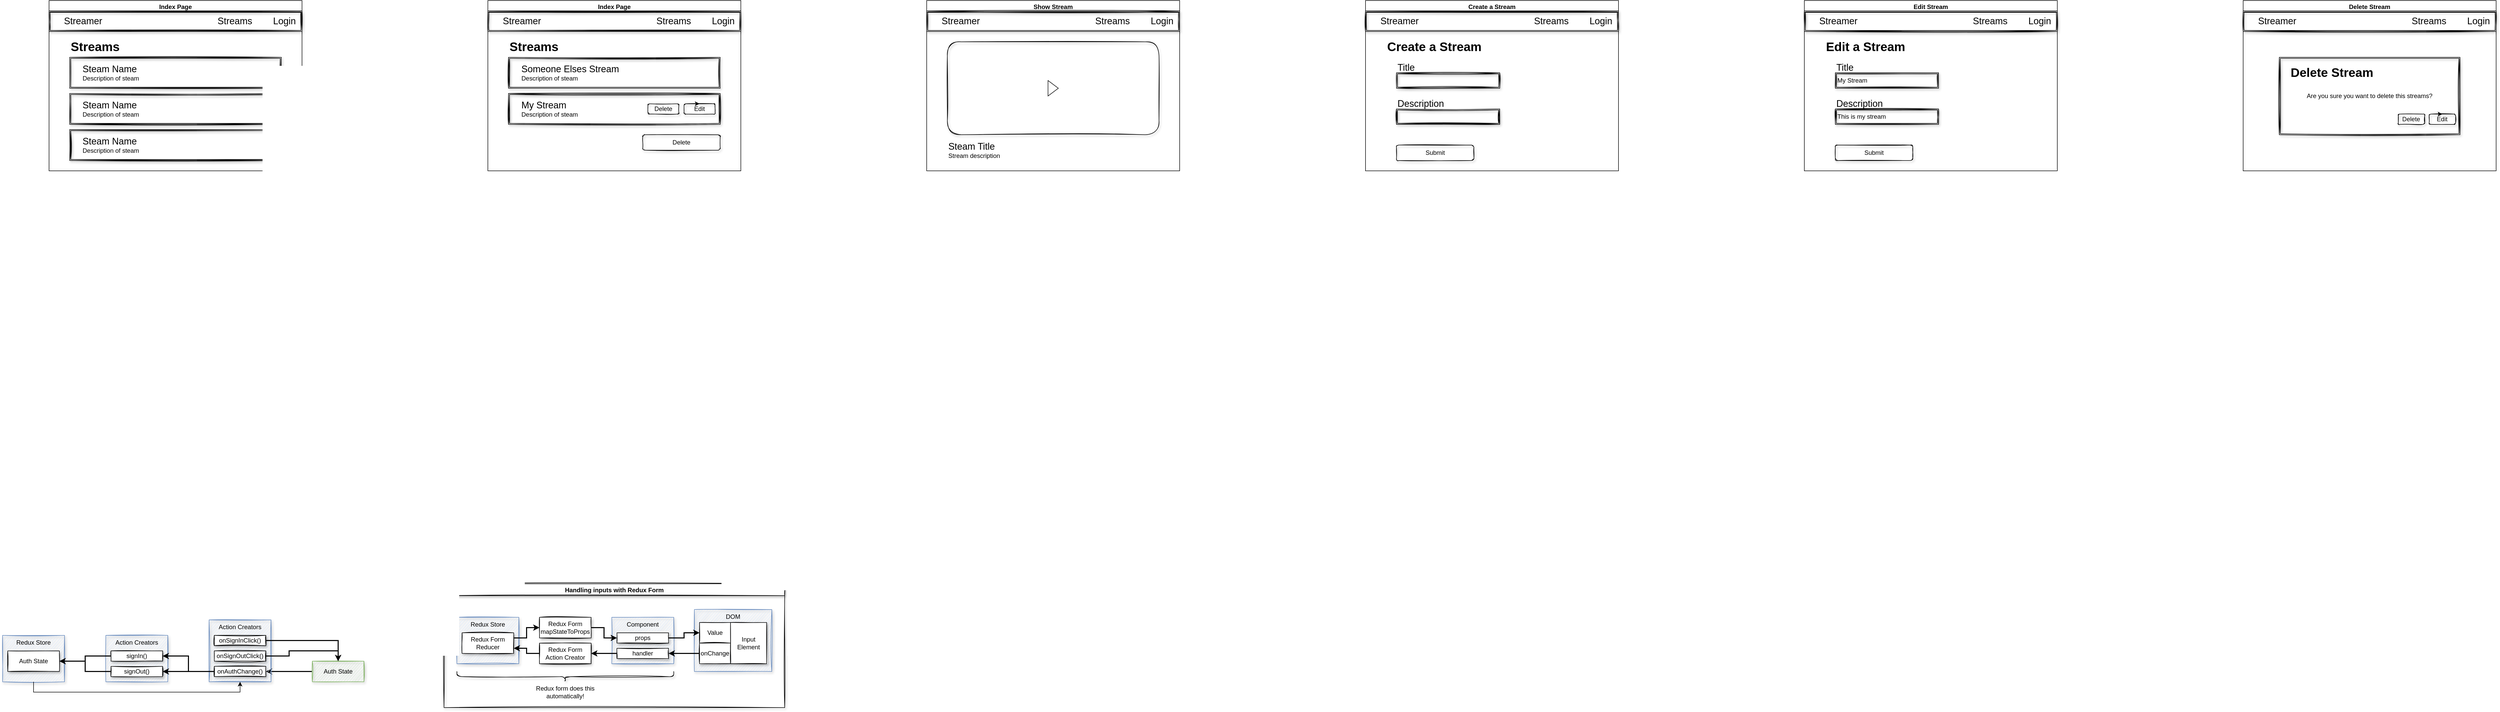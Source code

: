 <mxfile version="13.5.8" type="github">
  <diagram id="-_rbKGu9ZdzDljOK5gZk" name="Page-1">
    <mxGraphModel dx="5263" dy="5713" grid="1" gridSize="10" guides="1" tooltips="1" connect="1" arrows="1" fold="1" page="1" pageScale="1" pageWidth="850" pageHeight="1100" math="0" shadow="0">
      <root>
        <mxCell id="0" />
        <mxCell id="1" parent="0" />
        <mxCell id="Z7AHAnGh2ZLHhxxVjMd0-1" value="Index Page" style="swimlane;" parent="1" vertex="1">
          <mxGeometry x="-670" width="490" height="330" as="geometry" />
        </mxCell>
        <mxCell id="Z7AHAnGh2ZLHhxxVjMd0-26" value="" style="group;shadow=1;sketch=1;" parent="Z7AHAnGh2ZLHhxxVjMd0-1" vertex="1" connectable="0">
          <mxGeometry y="20" width="490" height="40" as="geometry" />
        </mxCell>
        <mxCell id="Z7AHAnGh2ZLHhxxVjMd0-27" value="" style="shape=ext;double=1;rounded=0;whiteSpace=wrap;html=1;sketch=1;fillColor=none;shadow=1;" parent="Z7AHAnGh2ZLHhxxVjMd0-26" vertex="1">
          <mxGeometry width="490" height="40" as="geometry" />
        </mxCell>
        <mxCell id="Z7AHAnGh2ZLHhxxVjMd0-28" value="&lt;font style=&quot;font-size: 18px&quot;&gt;Streamer&lt;/font&gt;" style="text;html=1;strokeColor=none;fillColor=none;align=left;verticalAlign=middle;whiteSpace=wrap;rounded=0;sketch=1;" parent="Z7AHAnGh2ZLHhxxVjMd0-26" vertex="1">
          <mxGeometry x="27.22" y="13.33" width="82.78" height="13.33" as="geometry" />
        </mxCell>
        <mxCell id="Z7AHAnGh2ZLHhxxVjMd0-29" value="&lt;font style=&quot;font-size: 18px&quot;&gt;Streams&lt;/font&gt;" style="text;html=1;strokeColor=none;fillColor=none;align=center;verticalAlign=middle;whiteSpace=wrap;rounded=0;sketch=1;" parent="Z7AHAnGh2ZLHhxxVjMd0-26" vertex="1">
          <mxGeometry x="320" y="13.33" width="80" height="13.33" as="geometry" />
        </mxCell>
        <mxCell id="Z7AHAnGh2ZLHhxxVjMd0-30" value="&lt;font style=&quot;font-size: 18px&quot;&gt;Login&lt;/font&gt;" style="text;html=1;strokeColor=none;fillColor=none;align=right;verticalAlign=middle;whiteSpace=wrap;rounded=0;sketch=1;" parent="Z7AHAnGh2ZLHhxxVjMd0-26" vertex="1">
          <mxGeometry x="400" y="13.33" width="80" height="13.33" as="geometry" />
        </mxCell>
        <mxCell id="Z7AHAnGh2ZLHhxxVjMd0-5" value="Streams" style="text;strokeColor=none;fillColor=none;html=1;fontSize=24;fontStyle=1;verticalAlign=middle;align=left;rounded=1;sketch=1;" parent="Z7AHAnGh2ZLHhxxVjMd0-1" vertex="1">
          <mxGeometry x="40" y="70" width="100" height="40" as="geometry" />
        </mxCell>
        <mxCell id="Z7AHAnGh2ZLHhxxVjMd0-8" value="" style="group;shadow=1;sketch=1;" parent="Z7AHAnGh2ZLHhxxVjMd0-1" vertex="1" connectable="0">
          <mxGeometry x="40" y="110" width="410" height="60" as="geometry" />
        </mxCell>
        <mxCell id="Z7AHAnGh2ZLHhxxVjMd0-4" value="" style="shape=ext;double=1;rounded=0;whiteSpace=wrap;html=1;sketch=1;fillColor=none;shadow=1;" parent="Z7AHAnGh2ZLHhxxVjMd0-8" vertex="1">
          <mxGeometry width="410" height="60" as="geometry" />
        </mxCell>
        <mxCell id="Z7AHAnGh2ZLHhxxVjMd0-7" value="&lt;font style=&quot;font-size: 18px&quot;&gt;Steam Name&lt;/font&gt;&lt;br&gt;Description of steam" style="text;html=1;strokeColor=none;fillColor=none;align=left;verticalAlign=middle;whiteSpace=wrap;rounded=0;sketch=1;" parent="Z7AHAnGh2ZLHhxxVjMd0-8" vertex="1">
          <mxGeometry x="22.778" y="20" width="136.667" height="20" as="geometry" />
        </mxCell>
        <mxCell id="Z7AHAnGh2ZLHhxxVjMd0-12" value="" style="group;shadow=1;sketch=1;" parent="Z7AHAnGh2ZLHhxxVjMd0-1" vertex="1" connectable="0">
          <mxGeometry x="40" y="180" width="410" height="60" as="geometry" />
        </mxCell>
        <mxCell id="Z7AHAnGh2ZLHhxxVjMd0-13" value="" style="shape=ext;double=1;rounded=0;whiteSpace=wrap;html=1;sketch=1;fillColor=none;shadow=1;" parent="Z7AHAnGh2ZLHhxxVjMd0-12" vertex="1">
          <mxGeometry width="410" height="60" as="geometry" />
        </mxCell>
        <mxCell id="Z7AHAnGh2ZLHhxxVjMd0-14" value="&lt;font style=&quot;font-size: 18px&quot;&gt;Steam Name&lt;/font&gt;&lt;br&gt;Description of steam" style="text;html=1;strokeColor=none;fillColor=none;align=left;verticalAlign=middle;whiteSpace=wrap;rounded=0;sketch=1;" parent="Z7AHAnGh2ZLHhxxVjMd0-12" vertex="1">
          <mxGeometry x="22.778" y="20" width="136.667" height="20" as="geometry" />
        </mxCell>
        <mxCell id="Z7AHAnGh2ZLHhxxVjMd0-23" value="" style="group;shadow=1;sketch=1;" parent="Z7AHAnGh2ZLHhxxVjMd0-1" vertex="1" connectable="0">
          <mxGeometry x="40" y="250" width="410" height="60" as="geometry" />
        </mxCell>
        <mxCell id="Z7AHAnGh2ZLHhxxVjMd0-24" value="" style="shape=ext;double=1;rounded=0;whiteSpace=wrap;html=1;sketch=1;fillColor=none;shadow=1;" parent="Z7AHAnGh2ZLHhxxVjMd0-23" vertex="1">
          <mxGeometry width="410" height="60" as="geometry" />
        </mxCell>
        <mxCell id="Z7AHAnGh2ZLHhxxVjMd0-25" value="&lt;font style=&quot;font-size: 18px&quot;&gt;Steam Name&lt;/font&gt;&lt;br&gt;Description of steam" style="text;html=1;strokeColor=none;fillColor=none;align=left;verticalAlign=middle;whiteSpace=wrap;rounded=0;sketch=1;" parent="Z7AHAnGh2ZLHhxxVjMd0-23" vertex="1">
          <mxGeometry x="22.778" y="20" width="136.667" height="20" as="geometry" />
        </mxCell>
        <mxCell id="Z7AHAnGh2ZLHhxxVjMd0-32" value="Show Stream" style="swimlane;" parent="1" vertex="1">
          <mxGeometry x="1030" width="490" height="330" as="geometry" />
        </mxCell>
        <mxCell id="Z7AHAnGh2ZLHhxxVjMd0-33" value="" style="group;shadow=1;sketch=1;" parent="Z7AHAnGh2ZLHhxxVjMd0-32" vertex="1" connectable="0">
          <mxGeometry y="20" width="490" height="40" as="geometry" />
        </mxCell>
        <mxCell id="Z7AHAnGh2ZLHhxxVjMd0-34" value="" style="shape=ext;double=1;rounded=0;whiteSpace=wrap;html=1;sketch=1;fillColor=none;shadow=1;" parent="Z7AHAnGh2ZLHhxxVjMd0-33" vertex="1">
          <mxGeometry width="490" height="40" as="geometry" />
        </mxCell>
        <mxCell id="Z7AHAnGh2ZLHhxxVjMd0-35" value="&lt;font style=&quot;font-size: 18px&quot;&gt;Streamer&lt;/font&gt;" style="text;html=1;strokeColor=none;fillColor=none;align=left;verticalAlign=middle;whiteSpace=wrap;rounded=0;sketch=1;" parent="Z7AHAnGh2ZLHhxxVjMd0-33" vertex="1">
          <mxGeometry x="27.22" y="13.33" width="82.78" height="13.33" as="geometry" />
        </mxCell>
        <mxCell id="Z7AHAnGh2ZLHhxxVjMd0-36" value="&lt;font style=&quot;font-size: 18px&quot;&gt;Streams&lt;/font&gt;" style="text;html=1;strokeColor=none;fillColor=none;align=center;verticalAlign=middle;whiteSpace=wrap;rounded=0;sketch=1;" parent="Z7AHAnGh2ZLHhxxVjMd0-33" vertex="1">
          <mxGeometry x="320" y="13.33" width="80" height="13.33" as="geometry" />
        </mxCell>
        <mxCell id="Z7AHAnGh2ZLHhxxVjMd0-37" value="&lt;font style=&quot;font-size: 18px&quot;&gt;Login&lt;/font&gt;" style="text;html=1;strokeColor=none;fillColor=none;align=right;verticalAlign=middle;whiteSpace=wrap;rounded=0;sketch=1;" parent="Z7AHAnGh2ZLHhxxVjMd0-33" vertex="1">
          <mxGeometry x="400" y="13.33" width="80" height="13.33" as="geometry" />
        </mxCell>
        <mxCell id="Z7AHAnGh2ZLHhxxVjMd0-47" value="&lt;font style=&quot;font-size: 18px&quot;&gt;Steam Title&lt;/font&gt;&lt;br&gt;Stream description" style="text;html=1;strokeColor=none;fillColor=none;align=left;verticalAlign=middle;whiteSpace=wrap;rounded=0;sketch=1;" parent="Z7AHAnGh2ZLHhxxVjMd0-32" vertex="1">
          <mxGeometry x="39.998" y="260" width="136.667" height="60" as="geometry" />
        </mxCell>
        <mxCell id="Z7AHAnGh2ZLHhxxVjMd0-50" value="" style="html=1;whiteSpace=wrap;container=1;recursiveResize=0;collapsible=0;rounded=1;shadow=1;sketch=1;fillColor=none;gradientColor=none;align=center;" parent="Z7AHAnGh2ZLHhxxVjMd0-32" vertex="1">
          <mxGeometry x="40" y="80" width="410" height="180" as="geometry" />
        </mxCell>
        <mxCell id="Z7AHAnGh2ZLHhxxVjMd0-51" value="" style="triangle;html=1;whiteSpace=wrap;" parent="Z7AHAnGh2ZLHhxxVjMd0-50" vertex="1">
          <mxGeometry x="195" y="75" width="20" height="30" as="geometry" />
        </mxCell>
        <mxCell id="Z7AHAnGh2ZLHhxxVjMd0-53" value="Index Page" style="swimlane;" parent="1" vertex="1">
          <mxGeometry x="180" width="490" height="330" as="geometry" />
        </mxCell>
        <mxCell id="Z7AHAnGh2ZLHhxxVjMd0-54" value="" style="group;shadow=1;sketch=1;" parent="Z7AHAnGh2ZLHhxxVjMd0-53" vertex="1" connectable="0">
          <mxGeometry y="20" width="490" height="40" as="geometry" />
        </mxCell>
        <mxCell id="Z7AHAnGh2ZLHhxxVjMd0-55" value="" style="shape=ext;double=1;rounded=0;whiteSpace=wrap;html=1;sketch=1;fillColor=none;shadow=1;" parent="Z7AHAnGh2ZLHhxxVjMd0-54" vertex="1">
          <mxGeometry width="490" height="40" as="geometry" />
        </mxCell>
        <mxCell id="Z7AHAnGh2ZLHhxxVjMd0-56" value="&lt;font style=&quot;font-size: 18px&quot;&gt;Streamer&lt;/font&gt;" style="text;html=1;strokeColor=none;fillColor=none;align=left;verticalAlign=middle;whiteSpace=wrap;rounded=0;sketch=1;" parent="Z7AHAnGh2ZLHhxxVjMd0-54" vertex="1">
          <mxGeometry x="27.22" y="13.33" width="82.78" height="13.33" as="geometry" />
        </mxCell>
        <mxCell id="Z7AHAnGh2ZLHhxxVjMd0-57" value="&lt;font style=&quot;font-size: 18px&quot;&gt;Streams&lt;/font&gt;" style="text;html=1;strokeColor=none;fillColor=none;align=center;verticalAlign=middle;whiteSpace=wrap;rounded=0;sketch=1;" parent="Z7AHAnGh2ZLHhxxVjMd0-54" vertex="1">
          <mxGeometry x="320" y="13.33" width="80" height="13.33" as="geometry" />
        </mxCell>
        <mxCell id="Z7AHAnGh2ZLHhxxVjMd0-58" value="&lt;font style=&quot;font-size: 18px&quot;&gt;Login&lt;/font&gt;" style="text;html=1;strokeColor=none;fillColor=none;align=right;verticalAlign=middle;whiteSpace=wrap;rounded=0;sketch=1;" parent="Z7AHAnGh2ZLHhxxVjMd0-54" vertex="1">
          <mxGeometry x="400" y="13.33" width="80" height="13.33" as="geometry" />
        </mxCell>
        <mxCell id="Z7AHAnGh2ZLHhxxVjMd0-59" value="Streams" style="text;strokeColor=none;fillColor=none;html=1;fontSize=24;fontStyle=1;verticalAlign=middle;align=left;rounded=1;sketch=1;" parent="Z7AHAnGh2ZLHhxxVjMd0-53" vertex="1">
          <mxGeometry x="40" y="70" width="100" height="40" as="geometry" />
        </mxCell>
        <mxCell id="Z7AHAnGh2ZLHhxxVjMd0-60" value="" style="group;shadow=1;sketch=1;" parent="Z7AHAnGh2ZLHhxxVjMd0-53" vertex="1" connectable="0">
          <mxGeometry x="40" y="110" width="410" height="60" as="geometry" />
        </mxCell>
        <mxCell id="Z7AHAnGh2ZLHhxxVjMd0-61" value="" style="shape=ext;double=1;rounded=0;whiteSpace=wrap;html=1;sketch=1;fillColor=none;shadow=1;" parent="Z7AHAnGh2ZLHhxxVjMd0-60" vertex="1">
          <mxGeometry width="410" height="60" as="geometry" />
        </mxCell>
        <mxCell id="Z7AHAnGh2ZLHhxxVjMd0-62" value="&lt;font style=&quot;font-size: 18px&quot;&gt;Someone Elses Stream&lt;/font&gt;&lt;br&gt;Description of steam" style="text;html=1;strokeColor=none;fillColor=none;align=left;verticalAlign=middle;whiteSpace=wrap;rounded=0;sketch=1;" parent="Z7AHAnGh2ZLHhxxVjMd0-60" vertex="1">
          <mxGeometry x="22.78" y="20" width="197.22" height="20" as="geometry" />
        </mxCell>
        <mxCell id="Z7AHAnGh2ZLHhxxVjMd0-63" value="" style="group;shadow=1;sketch=1;" parent="Z7AHAnGh2ZLHhxxVjMd0-53" vertex="1" connectable="0">
          <mxGeometry x="40" y="180" width="410" height="60" as="geometry" />
        </mxCell>
        <mxCell id="Z7AHAnGh2ZLHhxxVjMd0-64" value="" style="shape=ext;double=1;rounded=0;whiteSpace=wrap;html=1;sketch=1;fillColor=none;shadow=1;" parent="Z7AHAnGh2ZLHhxxVjMd0-63" vertex="1">
          <mxGeometry width="410" height="60" as="geometry" />
        </mxCell>
        <mxCell id="Z7AHAnGh2ZLHhxxVjMd0-65" value="&lt;font style=&quot;font-size: 18px&quot;&gt;My Stream&lt;/font&gt;&lt;br&gt;Description of steam" style="text;html=1;strokeColor=none;fillColor=none;align=left;verticalAlign=middle;whiteSpace=wrap;rounded=0;sketch=1;" parent="Z7AHAnGh2ZLHhxxVjMd0-63" vertex="1">
          <mxGeometry x="22.78" y="20" width="117.22" height="20" as="geometry" />
        </mxCell>
        <mxCell id="Z7AHAnGh2ZLHhxxVjMd0-70" value="Delete" style="whiteSpace=wrap;html=1;align=center;rounded=1;shadow=1;sketch=1;fillColor=none;gradientColor=none;" parent="Z7AHAnGh2ZLHhxxVjMd0-63" vertex="1">
          <mxGeometry x="270" y="20" width="60" height="20" as="geometry" />
        </mxCell>
        <mxCell id="Z7AHAnGh2ZLHhxxVjMd0-71" value="Edit" style="whiteSpace=wrap;html=1;align=center;rounded=1;shadow=1;sketch=1;fillColor=none;gradientColor=none;" parent="Z7AHAnGh2ZLHhxxVjMd0-63" vertex="1">
          <mxGeometry x="340" y="20" width="60" height="20" as="geometry" />
        </mxCell>
        <mxCell id="Z7AHAnGh2ZLHhxxVjMd0-77" style="edgeStyle=orthogonalEdgeStyle;rounded=0;orthogonalLoop=1;jettySize=auto;html=1;exitX=0.25;exitY=0;exitDx=0;exitDy=0;entryX=0.5;entryY=0;entryDx=0;entryDy=0;" parent="Z7AHAnGh2ZLHhxxVjMd0-63" source="Z7AHAnGh2ZLHhxxVjMd0-71" target="Z7AHAnGh2ZLHhxxVjMd0-71" edge="1">
          <mxGeometry relative="1" as="geometry" />
        </mxCell>
        <mxCell id="Z7AHAnGh2ZLHhxxVjMd0-78" value="Delete" style="whiteSpace=wrap;html=1;align=center;rounded=1;shadow=1;sketch=1;fillColor=none;gradientColor=none;" parent="Z7AHAnGh2ZLHhxxVjMd0-53" vertex="1">
          <mxGeometry x="300" y="260" width="150" height="30" as="geometry" />
        </mxCell>
        <mxCell id="Z7AHAnGh2ZLHhxxVjMd0-94" value="Create a Stream" style="swimlane;" parent="1" vertex="1">
          <mxGeometry x="1880" width="490" height="330" as="geometry" />
        </mxCell>
        <mxCell id="Z7AHAnGh2ZLHhxxVjMd0-95" value="" style="group;shadow=1;sketch=1;" parent="Z7AHAnGh2ZLHhxxVjMd0-94" vertex="1" connectable="0">
          <mxGeometry y="20" width="490" height="40" as="geometry" />
        </mxCell>
        <mxCell id="Z7AHAnGh2ZLHhxxVjMd0-96" value="" style="shape=ext;double=1;rounded=0;whiteSpace=wrap;html=1;sketch=1;fillColor=none;shadow=1;" parent="Z7AHAnGh2ZLHhxxVjMd0-95" vertex="1">
          <mxGeometry width="490" height="40" as="geometry" />
        </mxCell>
        <mxCell id="Z7AHAnGh2ZLHhxxVjMd0-97" value="&lt;font style=&quot;font-size: 18px&quot;&gt;Streamer&lt;/font&gt;" style="text;html=1;strokeColor=none;fillColor=none;align=left;verticalAlign=middle;whiteSpace=wrap;rounded=0;sketch=1;" parent="Z7AHAnGh2ZLHhxxVjMd0-95" vertex="1">
          <mxGeometry x="27.22" y="13.33" width="82.78" height="13.33" as="geometry" />
        </mxCell>
        <mxCell id="Z7AHAnGh2ZLHhxxVjMd0-98" value="&lt;font style=&quot;font-size: 18px&quot;&gt;Streams&lt;/font&gt;" style="text;html=1;strokeColor=none;fillColor=none;align=center;verticalAlign=middle;whiteSpace=wrap;rounded=0;sketch=1;" parent="Z7AHAnGh2ZLHhxxVjMd0-95" vertex="1">
          <mxGeometry x="320" y="13.33" width="80" height="13.33" as="geometry" />
        </mxCell>
        <mxCell id="Z7AHAnGh2ZLHhxxVjMd0-99" value="&lt;font style=&quot;font-size: 18px&quot;&gt;Login&lt;/font&gt;" style="text;html=1;strokeColor=none;fillColor=none;align=right;verticalAlign=middle;whiteSpace=wrap;rounded=0;sketch=1;" parent="Z7AHAnGh2ZLHhxxVjMd0-95" vertex="1">
          <mxGeometry x="400" y="13.33" width="80" height="13.33" as="geometry" />
        </mxCell>
        <mxCell id="Z7AHAnGh2ZLHhxxVjMd0-100" value="Create a Stream" style="text;strokeColor=none;fillColor=none;html=1;fontSize=24;fontStyle=1;verticalAlign=middle;align=left;rounded=1;sketch=1;" parent="Z7AHAnGh2ZLHhxxVjMd0-94" vertex="1">
          <mxGeometry x="40" y="70" width="190" height="40" as="geometry" />
        </mxCell>
        <mxCell id="Z7AHAnGh2ZLHhxxVjMd0-101" value="" style="group;shadow=1;sketch=1;" parent="Z7AHAnGh2ZLHhxxVjMd0-94" vertex="1" connectable="0">
          <mxGeometry x="50" y="140" width="200" height="30" as="geometry" />
        </mxCell>
        <mxCell id="Z7AHAnGh2ZLHhxxVjMd0-102" value="" style="shape=ext;double=1;rounded=0;whiteSpace=wrap;html=1;sketch=1;fillColor=none;shadow=1;" parent="Z7AHAnGh2ZLHhxxVjMd0-101" vertex="1">
          <mxGeometry x="10" width="200" height="30" as="geometry" />
        </mxCell>
        <mxCell id="Z7AHAnGh2ZLHhxxVjMd0-110" value="Submit" style="whiteSpace=wrap;html=1;align=center;rounded=1;shadow=1;sketch=1;fillColor=none;gradientColor=none;" parent="Z7AHAnGh2ZLHhxxVjMd0-94" vertex="1">
          <mxGeometry x="60" y="280" width="150" height="30" as="geometry" />
        </mxCell>
        <mxCell id="Z7AHAnGh2ZLHhxxVjMd0-103" value="&lt;span style=&quot;font-size: 18px&quot;&gt;Title&lt;/span&gt;" style="text;html=1;strokeColor=none;fillColor=none;align=left;verticalAlign=middle;whiteSpace=wrap;rounded=0;sketch=1;" parent="Z7AHAnGh2ZLHhxxVjMd0-94" vertex="1">
          <mxGeometry x="60" y="120" width="197.22" height="20" as="geometry" />
        </mxCell>
        <mxCell id="Z7AHAnGh2ZLHhxxVjMd0-112" value="" style="shape=ext;double=1;rounded=0;whiteSpace=wrap;html=1;sketch=1;fillColor=none;shadow=1;" parent="Z7AHAnGh2ZLHhxxVjMd0-94" vertex="1">
          <mxGeometry x="60" y="210" width="200" height="30" as="geometry" />
        </mxCell>
        <mxCell id="Z7AHAnGh2ZLHhxxVjMd0-113" value="&lt;span style=&quot;font-size: 18px&quot;&gt;Description&lt;/span&gt;" style="text;html=1;strokeColor=none;fillColor=none;align=left;verticalAlign=middle;whiteSpace=wrap;rounded=0;sketch=1;" parent="Z7AHAnGh2ZLHhxxVjMd0-94" vertex="1">
          <mxGeometry x="60" y="190" width="197.22" height="20" as="geometry" />
        </mxCell>
        <mxCell id="Z7AHAnGh2ZLHhxxVjMd0-114" value="Edit Stream" style="swimlane;" parent="1" vertex="1">
          <mxGeometry x="2730" width="490" height="330" as="geometry" />
        </mxCell>
        <mxCell id="Z7AHAnGh2ZLHhxxVjMd0-115" value="" style="group;shadow=1;sketch=1;" parent="Z7AHAnGh2ZLHhxxVjMd0-114" vertex="1" connectable="0">
          <mxGeometry y="20" width="490" height="40" as="geometry" />
        </mxCell>
        <mxCell id="Z7AHAnGh2ZLHhxxVjMd0-116" value="" style="shape=ext;double=1;rounded=0;whiteSpace=wrap;html=1;sketch=1;fillColor=none;shadow=1;" parent="Z7AHAnGh2ZLHhxxVjMd0-115" vertex="1">
          <mxGeometry width="490" height="40" as="geometry" />
        </mxCell>
        <mxCell id="Z7AHAnGh2ZLHhxxVjMd0-117" value="&lt;font style=&quot;font-size: 18px&quot;&gt;Streamer&lt;/font&gt;" style="text;html=1;strokeColor=none;fillColor=none;align=left;verticalAlign=middle;whiteSpace=wrap;rounded=0;sketch=1;" parent="Z7AHAnGh2ZLHhxxVjMd0-115" vertex="1">
          <mxGeometry x="27.22" y="13.33" width="82.78" height="13.33" as="geometry" />
        </mxCell>
        <mxCell id="Z7AHAnGh2ZLHhxxVjMd0-118" value="&lt;font style=&quot;font-size: 18px&quot;&gt;Streams&lt;/font&gt;" style="text;html=1;strokeColor=none;fillColor=none;align=center;verticalAlign=middle;whiteSpace=wrap;rounded=0;sketch=1;" parent="Z7AHAnGh2ZLHhxxVjMd0-115" vertex="1">
          <mxGeometry x="320" y="13.33" width="80" height="13.33" as="geometry" />
        </mxCell>
        <mxCell id="Z7AHAnGh2ZLHhxxVjMd0-119" value="&lt;font style=&quot;font-size: 18px&quot;&gt;Login&lt;/font&gt;" style="text;html=1;strokeColor=none;fillColor=none;align=right;verticalAlign=middle;whiteSpace=wrap;rounded=0;sketch=1;" parent="Z7AHAnGh2ZLHhxxVjMd0-115" vertex="1">
          <mxGeometry x="400" y="13.33" width="80" height="13.33" as="geometry" />
        </mxCell>
        <mxCell id="Z7AHAnGh2ZLHhxxVjMd0-120" value="Edit a Stream" style="text;strokeColor=none;fillColor=none;html=1;fontSize=24;fontStyle=1;verticalAlign=middle;align=left;rounded=1;sketch=1;" parent="Z7AHAnGh2ZLHhxxVjMd0-114" vertex="1">
          <mxGeometry x="40" y="70" width="190" height="40" as="geometry" />
        </mxCell>
        <mxCell id="Z7AHAnGh2ZLHhxxVjMd0-121" value="" style="group;shadow=1;sketch=1;align=left;" parent="Z7AHAnGh2ZLHhxxVjMd0-114" vertex="1" connectable="0">
          <mxGeometry x="50" y="140" width="200" height="30" as="geometry" />
        </mxCell>
        <mxCell id="Z7AHAnGh2ZLHhxxVjMd0-122" value="My Stream" style="shape=ext;double=1;rounded=0;whiteSpace=wrap;html=1;sketch=1;fillColor=none;shadow=1;align=left;" parent="Z7AHAnGh2ZLHhxxVjMd0-121" vertex="1">
          <mxGeometry x="10" width="200" height="30" as="geometry" />
        </mxCell>
        <mxCell id="Z7AHAnGh2ZLHhxxVjMd0-123" value="Submit" style="whiteSpace=wrap;html=1;align=center;rounded=1;shadow=1;sketch=1;fillColor=none;gradientColor=none;" parent="Z7AHAnGh2ZLHhxxVjMd0-114" vertex="1">
          <mxGeometry x="60" y="280" width="150" height="30" as="geometry" />
        </mxCell>
        <mxCell id="Z7AHAnGh2ZLHhxxVjMd0-124" value="&lt;span style=&quot;font-size: 18px&quot;&gt;Title&lt;/span&gt;" style="text;html=1;strokeColor=none;fillColor=none;align=left;verticalAlign=middle;whiteSpace=wrap;rounded=0;sketch=1;" parent="Z7AHAnGh2ZLHhxxVjMd0-114" vertex="1">
          <mxGeometry x="60" y="120" width="197.22" height="20" as="geometry" />
        </mxCell>
        <mxCell id="Z7AHAnGh2ZLHhxxVjMd0-125" value="This is my stream" style="shape=ext;double=1;rounded=0;whiteSpace=wrap;html=1;sketch=1;fillColor=none;shadow=1;align=left;" parent="Z7AHAnGh2ZLHhxxVjMd0-114" vertex="1">
          <mxGeometry x="60" y="210" width="200" height="30" as="geometry" />
        </mxCell>
        <mxCell id="Z7AHAnGh2ZLHhxxVjMd0-126" value="&lt;span style=&quot;font-size: 18px&quot;&gt;Description&lt;/span&gt;" style="text;html=1;strokeColor=none;fillColor=none;align=left;verticalAlign=middle;whiteSpace=wrap;rounded=0;sketch=1;" parent="Z7AHAnGh2ZLHhxxVjMd0-114" vertex="1">
          <mxGeometry x="60" y="190" width="197.22" height="20" as="geometry" />
        </mxCell>
        <mxCell id="Z7AHAnGh2ZLHhxxVjMd0-144" value="Delete Stream" style="swimlane;" parent="1" vertex="1">
          <mxGeometry x="3580" width="490" height="330" as="geometry" />
        </mxCell>
        <mxCell id="Z7AHAnGh2ZLHhxxVjMd0-145" value="" style="group;shadow=1;sketch=1;" parent="Z7AHAnGh2ZLHhxxVjMd0-144" vertex="1" connectable="0">
          <mxGeometry y="20" width="490" height="40" as="geometry" />
        </mxCell>
        <mxCell id="Z7AHAnGh2ZLHhxxVjMd0-146" value="" style="shape=ext;double=1;rounded=0;whiteSpace=wrap;html=1;sketch=1;fillColor=none;shadow=1;" parent="Z7AHAnGh2ZLHhxxVjMd0-145" vertex="1">
          <mxGeometry width="490" height="40" as="geometry" />
        </mxCell>
        <mxCell id="Z7AHAnGh2ZLHhxxVjMd0-147" value="&lt;font style=&quot;font-size: 18px&quot;&gt;Streamer&lt;/font&gt;" style="text;html=1;strokeColor=none;fillColor=none;align=left;verticalAlign=middle;whiteSpace=wrap;rounded=0;sketch=1;" parent="Z7AHAnGh2ZLHhxxVjMd0-145" vertex="1">
          <mxGeometry x="27.22" y="13.33" width="82.78" height="13.33" as="geometry" />
        </mxCell>
        <mxCell id="Z7AHAnGh2ZLHhxxVjMd0-148" value="&lt;font style=&quot;font-size: 18px&quot;&gt;Streams&lt;/font&gt;" style="text;html=1;strokeColor=none;fillColor=none;align=center;verticalAlign=middle;whiteSpace=wrap;rounded=0;sketch=1;" parent="Z7AHAnGh2ZLHhxxVjMd0-145" vertex="1">
          <mxGeometry x="320" y="13.33" width="80" height="13.33" as="geometry" />
        </mxCell>
        <mxCell id="Z7AHAnGh2ZLHhxxVjMd0-149" value="&lt;font style=&quot;font-size: 18px&quot;&gt;Login&lt;/font&gt;" style="text;html=1;strokeColor=none;fillColor=none;align=right;verticalAlign=middle;whiteSpace=wrap;rounded=0;sketch=1;" parent="Z7AHAnGh2ZLHhxxVjMd0-145" vertex="1">
          <mxGeometry x="400" y="13.33" width="80" height="13.33" as="geometry" />
        </mxCell>
        <mxCell id="Z7AHAnGh2ZLHhxxVjMd0-154" value="" style="group;shadow=1;sketch=1;" parent="Z7AHAnGh2ZLHhxxVjMd0-144" vertex="1" connectable="0">
          <mxGeometry x="70" y="110" width="350" height="150" as="geometry" />
        </mxCell>
        <mxCell id="Z7AHAnGh2ZLHhxxVjMd0-155" value="Are you sure you want to delete this streams?" style="shape=ext;double=1;rounded=0;whiteSpace=wrap;html=1;sketch=1;fillColor=none;shadow=1;" parent="Z7AHAnGh2ZLHhxxVjMd0-154" vertex="1">
          <mxGeometry width="350" height="150" as="geometry" />
        </mxCell>
        <mxCell id="Z7AHAnGh2ZLHhxxVjMd0-157" value="Delete" style="whiteSpace=wrap;html=1;align=center;rounded=1;shadow=1;sketch=1;fillColor=none;gradientColor=none;" parent="Z7AHAnGh2ZLHhxxVjMd0-154" vertex="1">
          <mxGeometry x="230.49" y="110" width="51.22" height="20" as="geometry" />
        </mxCell>
        <mxCell id="Z7AHAnGh2ZLHhxxVjMd0-158" value="Edit" style="whiteSpace=wrap;html=1;align=center;rounded=1;shadow=1;sketch=1;fillColor=none;gradientColor=none;" parent="Z7AHAnGh2ZLHhxxVjMd0-154" vertex="1">
          <mxGeometry x="290.24" y="110" width="51.22" height="20" as="geometry" />
        </mxCell>
        <mxCell id="Z7AHAnGh2ZLHhxxVjMd0-159" style="edgeStyle=orthogonalEdgeStyle;rounded=0;orthogonalLoop=1;jettySize=auto;html=1;exitX=0.25;exitY=0;exitDx=0;exitDy=0;entryX=0.5;entryY=0;entryDx=0;entryDy=0;" parent="Z7AHAnGh2ZLHhxxVjMd0-154" source="Z7AHAnGh2ZLHhxxVjMd0-158" target="Z7AHAnGh2ZLHhxxVjMd0-158" edge="1">
          <mxGeometry relative="1" as="geometry" />
        </mxCell>
        <mxCell id="Z7AHAnGh2ZLHhxxVjMd0-178" value="Delete Stream" style="text;strokeColor=none;fillColor=none;html=1;fontSize=24;fontStyle=1;verticalAlign=middle;align=left;rounded=1;sketch=1;" parent="Z7AHAnGh2ZLHhxxVjMd0-154" vertex="1">
          <mxGeometry x="20" y="10" width="190" height="40" as="geometry" />
        </mxCell>
        <mxCell id="Y_z8fjY4KLTjeq25sTQm-30" style="edgeStyle=orthogonalEdgeStyle;rounded=0;orthogonalLoop=1;jettySize=auto;html=1;exitX=0;exitY=0.5;exitDx=0;exitDy=0;entryX=1;entryY=0.5;entryDx=0;entryDy=0;strokeWidth=2;" parent="1" source="Y_z8fjY4KLTjeq25sTQm-21" target="Y_z8fjY4KLTjeq25sTQm-19" edge="1">
          <mxGeometry relative="1" as="geometry" />
        </mxCell>
        <mxCell id="Y_z8fjY4KLTjeq25sTQm-21" value="Auth State" style="rounded=0;whiteSpace=wrap;html=1;sketch=1;fillColor=#d5e8d4;strokeColor=#82b366;shadow=1;" parent="1" vertex="1">
          <mxGeometry x="-160" y="1280" width="100" height="40" as="geometry" />
        </mxCell>
        <mxCell id="Y_z8fjY4KLTjeq25sTQm-22" value="" style="group" parent="1" vertex="1" connectable="0">
          <mxGeometry x="-360" y="1200" width="120" height="120" as="geometry" />
        </mxCell>
        <mxCell id="Y_z8fjY4KLTjeq25sTQm-15" value="" style="group;sketch=1;shadow=1;" parent="Y_z8fjY4KLTjeq25sTQm-22" vertex="1" connectable="0">
          <mxGeometry width="120" height="120" as="geometry" />
        </mxCell>
        <mxCell id="Y_z8fjY4KLTjeq25sTQm-16" value="" style="group;sketch=1;shadow=1;" parent="Y_z8fjY4KLTjeq25sTQm-15" vertex="1" connectable="0">
          <mxGeometry width="120" height="120.0" as="geometry" />
        </mxCell>
        <mxCell id="Y_z8fjY4KLTjeq25sTQm-17" value="Action Creators" style="rounded=0;whiteSpace=wrap;html=1;verticalAlign=top;sketch=1;fillColor=#dae8fc;strokeColor=#6c8ebf;shadow=1;" parent="Y_z8fjY4KLTjeq25sTQm-16" vertex="1">
          <mxGeometry width="120" height="120.0" as="geometry" />
        </mxCell>
        <mxCell id="Y_z8fjY4KLTjeq25sTQm-19" value="onAuthChange()" style="rounded=0;whiteSpace=wrap;html=1;sketch=1;shadow=1;" parent="Y_z8fjY4KLTjeq25sTQm-16" vertex="1">
          <mxGeometry x="10" y="90" width="100" height="20" as="geometry" />
        </mxCell>
        <mxCell id="Y_z8fjY4KLTjeq25sTQm-18" value="onSignOutClick()" style="rounded=0;whiteSpace=wrap;html=1;sketch=1;shadow=1;" parent="Y_z8fjY4KLTjeq25sTQm-16" vertex="1">
          <mxGeometry x="10" y="60" width="100" height="20" as="geometry" />
        </mxCell>
        <mxCell id="Y_z8fjY4KLTjeq25sTQm-20" value="onSignInClick()" style="rounded=0;whiteSpace=wrap;html=1;sketch=1;shadow=1;" parent="Y_z8fjY4KLTjeq25sTQm-16" vertex="1">
          <mxGeometry x="10" y="30" width="100" height="20" as="geometry" />
        </mxCell>
        <mxCell id="Y_z8fjY4KLTjeq25sTQm-23" value="" style="group" parent="1" vertex="1" connectable="0">
          <mxGeometry x="-560" y="1230" width="120" height="90" as="geometry" />
        </mxCell>
        <mxCell id="Y_z8fjY4KLTjeq25sTQm-14" value="" style="group;shadow=1;sketch=1;" parent="Y_z8fjY4KLTjeq25sTQm-23" vertex="1" connectable="0">
          <mxGeometry width="120" height="90" as="geometry" />
        </mxCell>
        <mxCell id="Y_z8fjY4KLTjeq25sTQm-10" value="" style="group;shadow=1;sketch=1;" parent="Y_z8fjY4KLTjeq25sTQm-14" vertex="1" connectable="0">
          <mxGeometry width="120" height="90" as="geometry" />
        </mxCell>
        <mxCell id="Y_z8fjY4KLTjeq25sTQm-11" value="Action Creators" style="rounded=0;whiteSpace=wrap;html=1;verticalAlign=top;sketch=1;fillColor=#dae8fc;strokeColor=#6c8ebf;shadow=1;" parent="Y_z8fjY4KLTjeq25sTQm-10" vertex="1">
          <mxGeometry width="120" height="90" as="geometry" />
        </mxCell>
        <mxCell id="Y_z8fjY4KLTjeq25sTQm-12" value="signIn()" style="rounded=0;whiteSpace=wrap;html=1;sketch=1;shadow=1;" parent="Y_z8fjY4KLTjeq25sTQm-10" vertex="1">
          <mxGeometry x="10" y="30" width="100" height="20" as="geometry" />
        </mxCell>
        <mxCell id="Y_z8fjY4KLTjeq25sTQm-13" value="signOut()" style="rounded=0;whiteSpace=wrap;html=1;sketch=1;shadow=1;" parent="Y_z8fjY4KLTjeq25sTQm-10" vertex="1">
          <mxGeometry x="10" y="60" width="100" height="20" as="geometry" />
        </mxCell>
        <mxCell id="Y_z8fjY4KLTjeq25sTQm-24" value="" style="group" parent="1" vertex="1" connectable="0">
          <mxGeometry x="-760" y="1230" width="120" height="90" as="geometry" />
        </mxCell>
        <mxCell id="Y_z8fjY4KLTjeq25sTQm-9" value="" style="group;sketch=1;shadow=1;" parent="Y_z8fjY4KLTjeq25sTQm-24" vertex="1" connectable="0">
          <mxGeometry width="120" height="90" as="geometry" />
        </mxCell>
        <mxCell id="Y_z8fjY4KLTjeq25sTQm-6" value="Redux Store" style="rounded=0;whiteSpace=wrap;html=1;verticalAlign=top;sketch=1;fillColor=#dae8fc;strokeColor=#6c8ebf;shadow=1;" parent="Y_z8fjY4KLTjeq25sTQm-9" vertex="1">
          <mxGeometry width="120" height="90" as="geometry" />
        </mxCell>
        <mxCell id="Y_z8fjY4KLTjeq25sTQm-7" value="Auth State" style="rounded=0;whiteSpace=wrap;html=1;sketch=1;shadow=1;" parent="Y_z8fjY4KLTjeq25sTQm-9" vertex="1">
          <mxGeometry x="10" y="30" width="100" height="40" as="geometry" />
        </mxCell>
        <mxCell id="Y_z8fjY4KLTjeq25sTQm-25" style="edgeStyle=orthogonalEdgeStyle;rounded=0;orthogonalLoop=1;jettySize=auto;html=1;exitX=0.5;exitY=1;exitDx=0;exitDy=0;entryX=0.5;entryY=1;entryDx=0;entryDy=0;" parent="1" source="Y_z8fjY4KLTjeq25sTQm-6" target="Y_z8fjY4KLTjeq25sTQm-17" edge="1">
          <mxGeometry relative="1" as="geometry" />
        </mxCell>
        <mxCell id="Y_z8fjY4KLTjeq25sTQm-31" style="edgeStyle=orthogonalEdgeStyle;rounded=0;orthogonalLoop=1;jettySize=auto;html=1;exitX=1;exitY=0.5;exitDx=0;exitDy=0;entryX=0.5;entryY=0;entryDx=0;entryDy=0;strokeWidth=2;" parent="1" source="Y_z8fjY4KLTjeq25sTQm-20" target="Y_z8fjY4KLTjeq25sTQm-21" edge="1">
          <mxGeometry relative="1" as="geometry" />
        </mxCell>
        <mxCell id="Y_z8fjY4KLTjeq25sTQm-33" style="edgeStyle=orthogonalEdgeStyle;rounded=0;orthogonalLoop=1;jettySize=auto;html=1;exitX=1;exitY=0.5;exitDx=0;exitDy=0;entryX=0.5;entryY=0;entryDx=0;entryDy=0;strokeWidth=2;" parent="1" source="Y_z8fjY4KLTjeq25sTQm-18" target="Y_z8fjY4KLTjeq25sTQm-21" edge="1">
          <mxGeometry relative="1" as="geometry" />
        </mxCell>
        <mxCell id="Y_z8fjY4KLTjeq25sTQm-34" style="edgeStyle=orthogonalEdgeStyle;rounded=0;orthogonalLoop=1;jettySize=auto;html=1;exitX=0;exitY=0.5;exitDx=0;exitDy=0;entryX=1;entryY=0.5;entryDx=0;entryDy=0;strokeWidth=2;" parent="1" source="Y_z8fjY4KLTjeq25sTQm-19" target="Y_z8fjY4KLTjeq25sTQm-13" edge="1">
          <mxGeometry relative="1" as="geometry" />
        </mxCell>
        <mxCell id="Y_z8fjY4KLTjeq25sTQm-35" style="edgeStyle=orthogonalEdgeStyle;rounded=0;orthogonalLoop=1;jettySize=auto;html=1;entryX=1;entryY=0.5;entryDx=0;entryDy=0;strokeWidth=2;" parent="1" source="Y_z8fjY4KLTjeq25sTQm-19" target="Y_z8fjY4KLTjeq25sTQm-12" edge="1">
          <mxGeometry relative="1" as="geometry" />
        </mxCell>
        <mxCell id="Y_z8fjY4KLTjeq25sTQm-36" style="edgeStyle=orthogonalEdgeStyle;rounded=0;orthogonalLoop=1;jettySize=auto;html=1;exitX=0;exitY=0.5;exitDx=0;exitDy=0;entryX=1;entryY=0.5;entryDx=0;entryDy=0;strokeWidth=2;" parent="1" source="Y_z8fjY4KLTjeq25sTQm-12" target="Y_z8fjY4KLTjeq25sTQm-7" edge="1">
          <mxGeometry relative="1" as="geometry" />
        </mxCell>
        <mxCell id="Y_z8fjY4KLTjeq25sTQm-37" style="edgeStyle=orthogonalEdgeStyle;rounded=0;orthogonalLoop=1;jettySize=auto;html=1;exitX=0;exitY=0.5;exitDx=0;exitDy=0;strokeWidth=2;" parent="1" source="Y_z8fjY4KLTjeq25sTQm-13" target="Y_z8fjY4KLTjeq25sTQm-7" edge="1">
          <mxGeometry relative="1" as="geometry" />
        </mxCell>
        <mxCell id="HdcZ6R-k2h9xsDf3TGqJ-42" value="Handling inputs with Redux Form" style="swimlane;shadow=1;sketch=1;" vertex="1" parent="1">
          <mxGeometry x="95" y="1130" width="660" height="240" as="geometry" />
        </mxCell>
        <mxCell id="HdcZ6R-k2h9xsDf3TGqJ-28" value="" style="group" vertex="1" connectable="0" parent="HdcZ6R-k2h9xsDf3TGqJ-42">
          <mxGeometry x="485" y="50" width="150" height="120" as="geometry" />
        </mxCell>
        <mxCell id="HdcZ6R-k2h9xsDf3TGqJ-22" value="" style="group;sketch=1;shadow=1;" vertex="1" connectable="0" parent="HdcZ6R-k2h9xsDf3TGqJ-28">
          <mxGeometry width="150" height="120" as="geometry" />
        </mxCell>
        <mxCell id="HdcZ6R-k2h9xsDf3TGqJ-23" value="" style="group;shadow=1;sketch=1;" vertex="1" connectable="0" parent="HdcZ6R-k2h9xsDf3TGqJ-22">
          <mxGeometry width="150" height="120" as="geometry" />
        </mxCell>
        <mxCell id="HdcZ6R-k2h9xsDf3TGqJ-24" value="" style="group;shadow=1;sketch=1;" vertex="1" connectable="0" parent="HdcZ6R-k2h9xsDf3TGqJ-23">
          <mxGeometry width="150" height="120" as="geometry" />
        </mxCell>
        <mxCell id="HdcZ6R-k2h9xsDf3TGqJ-25" value="DOM" style="rounded=0;whiteSpace=wrap;html=1;verticalAlign=top;sketch=1;fillColor=#dae8fc;strokeColor=#6c8ebf;shadow=1;" vertex="1" parent="HdcZ6R-k2h9xsDf3TGqJ-24">
          <mxGeometry width="150" height="120" as="geometry" />
        </mxCell>
        <mxCell id="HdcZ6R-k2h9xsDf3TGqJ-17" value="Value" style="rounded=0;whiteSpace=wrap;html=1;sketch=1;shadow=1;" vertex="1" parent="HdcZ6R-k2h9xsDf3TGqJ-24">
          <mxGeometry x="10" y="25" width="60" height="40" as="geometry" />
        </mxCell>
        <mxCell id="HdcZ6R-k2h9xsDf3TGqJ-19" value="onChange" style="rounded=0;whiteSpace=wrap;html=1;sketch=1;shadow=1;" vertex="1" parent="HdcZ6R-k2h9xsDf3TGqJ-24">
          <mxGeometry x="10" y="65" width="60" height="40" as="geometry" />
        </mxCell>
        <mxCell id="HdcZ6R-k2h9xsDf3TGqJ-21" value="Input Element" style="rounded=0;whiteSpace=wrap;html=1;sketch=1;shadow=1;" vertex="1" parent="HdcZ6R-k2h9xsDf3TGqJ-24">
          <mxGeometry x="70" y="25" width="70" height="80" as="geometry" />
        </mxCell>
        <mxCell id="HdcZ6R-k2h9xsDf3TGqJ-29" value="" style="group" vertex="1" connectable="0" parent="HdcZ6R-k2h9xsDf3TGqJ-42">
          <mxGeometry x="325" y="65" width="120" height="90" as="geometry" />
        </mxCell>
        <mxCell id="HdcZ6R-k2h9xsDf3TGqJ-9" value="" style="group;shadow=1;sketch=1;" vertex="1" connectable="0" parent="HdcZ6R-k2h9xsDf3TGqJ-29">
          <mxGeometry width="120" height="90" as="geometry" />
        </mxCell>
        <mxCell id="HdcZ6R-k2h9xsDf3TGqJ-10" value="" style="group;shadow=1;sketch=1;" vertex="1" connectable="0" parent="HdcZ6R-k2h9xsDf3TGqJ-9">
          <mxGeometry width="120" height="90" as="geometry" />
        </mxCell>
        <mxCell id="HdcZ6R-k2h9xsDf3TGqJ-11" value="" style="group;shadow=1;sketch=1;" vertex="1" connectable="0" parent="HdcZ6R-k2h9xsDf3TGqJ-10">
          <mxGeometry width="120" height="90" as="geometry" />
        </mxCell>
        <mxCell id="HdcZ6R-k2h9xsDf3TGqJ-12" value="Component" style="rounded=0;whiteSpace=wrap;html=1;verticalAlign=top;sketch=1;fillColor=#dae8fc;strokeColor=#6c8ebf;shadow=1;" vertex="1" parent="HdcZ6R-k2h9xsDf3TGqJ-11">
          <mxGeometry width="120" height="90" as="geometry" />
        </mxCell>
        <mxCell id="HdcZ6R-k2h9xsDf3TGqJ-13" value="props" style="rounded=0;whiteSpace=wrap;html=1;sketch=1;shadow=1;" vertex="1" parent="HdcZ6R-k2h9xsDf3TGqJ-11">
          <mxGeometry x="10" y="30" width="100" height="20" as="geometry" />
        </mxCell>
        <mxCell id="HdcZ6R-k2h9xsDf3TGqJ-14" value="handler" style="rounded=0;whiteSpace=wrap;html=1;sketch=1;shadow=1;" vertex="1" parent="HdcZ6R-k2h9xsDf3TGqJ-11">
          <mxGeometry x="10" y="60" width="100" height="20" as="geometry" />
        </mxCell>
        <mxCell id="HdcZ6R-k2h9xsDf3TGqJ-30" value="" style="group" vertex="1" connectable="0" parent="HdcZ6R-k2h9xsDf3TGqJ-42">
          <mxGeometry x="185" y="65" width="100" height="90" as="geometry" />
        </mxCell>
        <mxCell id="HdcZ6R-k2h9xsDf3TGqJ-15" value="Redux Form mapStateToProps" style="rounded=0;whiteSpace=wrap;html=1;sketch=1;shadow=1;" vertex="1" parent="HdcZ6R-k2h9xsDf3TGqJ-30">
          <mxGeometry width="100" height="40" as="geometry" />
        </mxCell>
        <mxCell id="HdcZ6R-k2h9xsDf3TGqJ-16" value="Redux Form Action Creator" style="rounded=0;whiteSpace=wrap;html=1;sketch=1;shadow=1;" vertex="1" parent="HdcZ6R-k2h9xsDf3TGqJ-30">
          <mxGeometry y="50" width="100" height="40" as="geometry" />
        </mxCell>
        <mxCell id="HdcZ6R-k2h9xsDf3TGqJ-31" value="" style="group" vertex="1" connectable="0" parent="HdcZ6R-k2h9xsDf3TGqJ-42">
          <mxGeometry x="25" y="65" width="120" height="90" as="geometry" />
        </mxCell>
        <mxCell id="HdcZ6R-k2h9xsDf3TGqJ-5" value="" style="group;shadow=1;sketch=1;" vertex="1" connectable="0" parent="HdcZ6R-k2h9xsDf3TGqJ-31">
          <mxGeometry width="120" height="90" as="geometry" />
        </mxCell>
        <mxCell id="HdcZ6R-k2h9xsDf3TGqJ-6" value="" style="group;sketch=1;shadow=1;" vertex="1" connectable="0" parent="HdcZ6R-k2h9xsDf3TGqJ-5">
          <mxGeometry width="120" height="90" as="geometry" />
        </mxCell>
        <mxCell id="HdcZ6R-k2h9xsDf3TGqJ-7" value="Redux Store" style="rounded=0;whiteSpace=wrap;html=1;verticalAlign=top;sketch=1;fillColor=#dae8fc;strokeColor=#6c8ebf;shadow=1;" vertex="1" parent="HdcZ6R-k2h9xsDf3TGqJ-6">
          <mxGeometry width="120" height="90" as="geometry" />
        </mxCell>
        <mxCell id="HdcZ6R-k2h9xsDf3TGqJ-8" value="Redux Form Reducer" style="rounded=0;whiteSpace=wrap;html=1;sketch=1;shadow=1;" vertex="1" parent="HdcZ6R-k2h9xsDf3TGqJ-6">
          <mxGeometry x="10" y="30" width="100" height="40" as="geometry" />
        </mxCell>
        <mxCell id="HdcZ6R-k2h9xsDf3TGqJ-34" value="" style="group" vertex="1" connectable="0" parent="HdcZ6R-k2h9xsDf3TGqJ-42">
          <mxGeometry x="25" y="170" width="420" height="50" as="geometry" />
        </mxCell>
        <mxCell id="HdcZ6R-k2h9xsDf3TGqJ-32" value="" style="shape=curlyBracket;whiteSpace=wrap;html=1;rounded=1;shadow=1;sketch=1;direction=north;" vertex="1" parent="HdcZ6R-k2h9xsDf3TGqJ-34">
          <mxGeometry width="420" height="20" as="geometry" />
        </mxCell>
        <mxCell id="HdcZ6R-k2h9xsDf3TGqJ-33" value="Redux form does this automatically!" style="text;html=1;strokeColor=none;fillColor=none;align=center;verticalAlign=middle;whiteSpace=wrap;rounded=0;shadow=1;sketch=1;" vertex="1" parent="HdcZ6R-k2h9xsDf3TGqJ-34">
          <mxGeometry x="150" y="30" width="120" height="20" as="geometry" />
        </mxCell>
        <mxCell id="HdcZ6R-k2h9xsDf3TGqJ-36" style="edgeStyle=orthogonalEdgeStyle;rounded=0;orthogonalLoop=1;jettySize=auto;html=1;exitX=1;exitY=0.25;exitDx=0;exitDy=0;entryX=0;entryY=0.5;entryDx=0;entryDy=0;strokeWidth=2;" edge="1" parent="HdcZ6R-k2h9xsDf3TGqJ-42" source="HdcZ6R-k2h9xsDf3TGqJ-8" target="HdcZ6R-k2h9xsDf3TGqJ-15">
          <mxGeometry relative="1" as="geometry" />
        </mxCell>
        <mxCell id="HdcZ6R-k2h9xsDf3TGqJ-37" style="edgeStyle=orthogonalEdgeStyle;rounded=0;orthogonalLoop=1;jettySize=auto;html=1;exitX=0;exitY=0.5;exitDx=0;exitDy=0;entryX=1;entryY=0.75;entryDx=0;entryDy=0;strokeWidth=2;" edge="1" parent="HdcZ6R-k2h9xsDf3TGqJ-42" source="HdcZ6R-k2h9xsDf3TGqJ-16" target="HdcZ6R-k2h9xsDf3TGqJ-8">
          <mxGeometry relative="1" as="geometry" />
        </mxCell>
        <mxCell id="HdcZ6R-k2h9xsDf3TGqJ-38" style="edgeStyle=orthogonalEdgeStyle;rounded=0;orthogonalLoop=1;jettySize=auto;html=1;exitX=1;exitY=0.5;exitDx=0;exitDy=0;entryX=0;entryY=0.5;entryDx=0;entryDy=0;strokeWidth=2;" edge="1" parent="HdcZ6R-k2h9xsDf3TGqJ-42" source="HdcZ6R-k2h9xsDf3TGqJ-15" target="HdcZ6R-k2h9xsDf3TGqJ-13">
          <mxGeometry relative="1" as="geometry" />
        </mxCell>
        <mxCell id="HdcZ6R-k2h9xsDf3TGqJ-39" style="edgeStyle=orthogonalEdgeStyle;rounded=0;orthogonalLoop=1;jettySize=auto;html=1;exitX=0;exitY=0.5;exitDx=0;exitDy=0;entryX=1;entryY=0.5;entryDx=0;entryDy=0;strokeWidth=2;" edge="1" parent="HdcZ6R-k2h9xsDf3TGqJ-42" source="HdcZ6R-k2h9xsDf3TGqJ-14" target="HdcZ6R-k2h9xsDf3TGqJ-16">
          <mxGeometry relative="1" as="geometry" />
        </mxCell>
        <mxCell id="HdcZ6R-k2h9xsDf3TGqJ-40" style="edgeStyle=orthogonalEdgeStyle;rounded=0;orthogonalLoop=1;jettySize=auto;html=1;exitX=1;exitY=0.5;exitDx=0;exitDy=0;strokeWidth=2;" edge="1" parent="HdcZ6R-k2h9xsDf3TGqJ-42" source="HdcZ6R-k2h9xsDf3TGqJ-13" target="HdcZ6R-k2h9xsDf3TGqJ-17">
          <mxGeometry relative="1" as="geometry" />
        </mxCell>
        <mxCell id="HdcZ6R-k2h9xsDf3TGqJ-41" style="edgeStyle=orthogonalEdgeStyle;rounded=0;orthogonalLoop=1;jettySize=auto;html=1;exitX=0;exitY=0.5;exitDx=0;exitDy=0;entryX=1;entryY=0.5;entryDx=0;entryDy=0;strokeWidth=2;" edge="1" parent="HdcZ6R-k2h9xsDf3TGqJ-42" source="HdcZ6R-k2h9xsDf3TGqJ-19" target="HdcZ6R-k2h9xsDf3TGqJ-14">
          <mxGeometry relative="1" as="geometry" />
        </mxCell>
      </root>
    </mxGraphModel>
  </diagram>
</mxfile>
